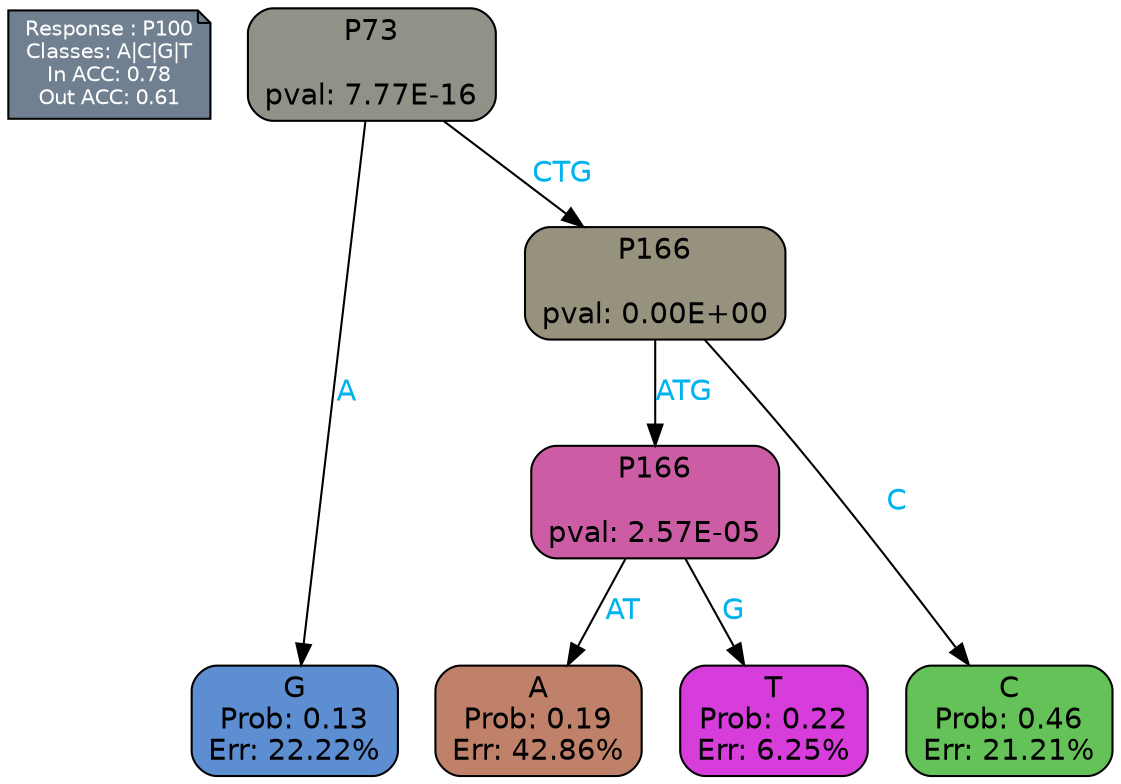 digraph Tree {
node [shape=box, style="filled, rounded", color="black", fontname=helvetica] ;
graph [ranksep=equally, splines=polylines, bgcolor=transparent, dpi=600] ;
edge [fontname=helvetica] ;
LEGEND [label="Response : P100
Classes: A|C|G|T
In ACC: 0.78
Out ACC: 0.61
",shape=note,align=left,style=filled,fillcolor="slategray",fontcolor="white",fontsize=10];1 [label="P73

pval: 7.77E-16", fillcolor="#8f9287"] ;
2 [label="G
Prob: 0.13
Err: 22.22%", fillcolor="#5d8ed1"] ;
3 [label="P166

pval: 0.00E+00", fillcolor="#96927d"] ;
4 [label="P166

pval: 2.57E-05", fillcolor="#cc5da5"] ;
5 [label="A
Prob: 0.19
Err: 42.86%", fillcolor="#bf816a"] ;
6 [label="T
Prob: 0.22
Err: 6.25%", fillcolor="#d73dda"] ;
7 [label="C
Prob: 0.46
Err: 21.21%", fillcolor="#65c258"] ;
1 -> 2 [label="A",fontcolor=deepskyblue2] ;
1 -> 3 [label="CTG",fontcolor=deepskyblue2] ;
3 -> 4 [label="ATG",fontcolor=deepskyblue2] ;
3 -> 7 [label="C",fontcolor=deepskyblue2] ;
4 -> 5 [label="AT",fontcolor=deepskyblue2] ;
4 -> 6 [label="G",fontcolor=deepskyblue2] ;
{rank = same; 2;5;6;7;}{rank = same; LEGEND;1;}}